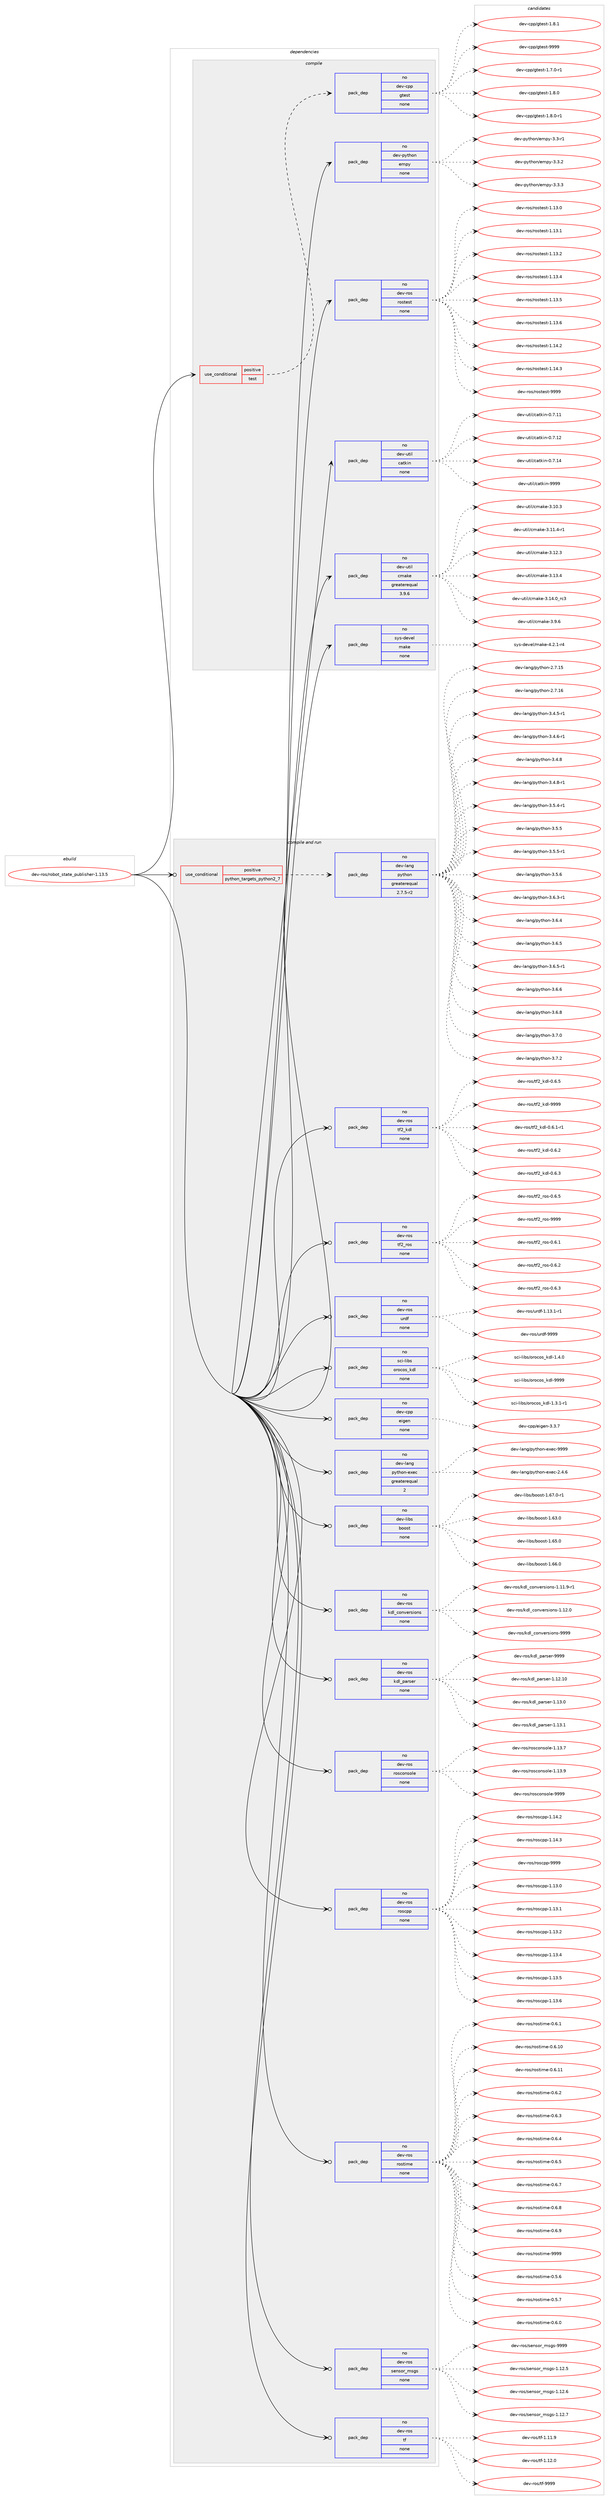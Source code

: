 digraph prolog {

# *************
# Graph options
# *************

newrank=true;
concentrate=true;
compound=true;
graph [rankdir=LR,fontname=Helvetica,fontsize=10,ranksep=1.5];#, ranksep=2.5, nodesep=0.2];
edge  [arrowhead=vee];
node  [fontname=Helvetica,fontsize=10];

# **********
# The ebuild
# **********

subgraph cluster_leftcol {
color=gray;
rank=same;
label=<<i>ebuild</i>>;
id [label="dev-ros/robot_state_publisher-1.13.5", color=red, width=4, href="../dev-ros/robot_state_publisher-1.13.5.svg"];
}

# ****************
# The dependencies
# ****************

subgraph cluster_midcol {
color=gray;
label=<<i>dependencies</i>>;
subgraph cluster_compile {
fillcolor="#eeeeee";
style=filled;
label=<<i>compile</i>>;
subgraph cond389598 {
dependency1463382 [label=<<TABLE BORDER="0" CELLBORDER="1" CELLSPACING="0" CELLPADDING="4"><TR><TD ROWSPAN="3" CELLPADDING="10">use_conditional</TD></TR><TR><TD>positive</TD></TR><TR><TD>test</TD></TR></TABLE>>, shape=none, color=red];
subgraph pack1050394 {
dependency1463383 [label=<<TABLE BORDER="0" CELLBORDER="1" CELLSPACING="0" CELLPADDING="4" WIDTH="220"><TR><TD ROWSPAN="6" CELLPADDING="30">pack_dep</TD></TR><TR><TD WIDTH="110">no</TD></TR><TR><TD>dev-cpp</TD></TR><TR><TD>gtest</TD></TR><TR><TD>none</TD></TR><TR><TD></TD></TR></TABLE>>, shape=none, color=blue];
}
dependency1463382:e -> dependency1463383:w [weight=20,style="dashed",arrowhead="vee"];
}
id:e -> dependency1463382:w [weight=20,style="solid",arrowhead="vee"];
subgraph pack1050395 {
dependency1463384 [label=<<TABLE BORDER="0" CELLBORDER="1" CELLSPACING="0" CELLPADDING="4" WIDTH="220"><TR><TD ROWSPAN="6" CELLPADDING="30">pack_dep</TD></TR><TR><TD WIDTH="110">no</TD></TR><TR><TD>dev-python</TD></TR><TR><TD>empy</TD></TR><TR><TD>none</TD></TR><TR><TD></TD></TR></TABLE>>, shape=none, color=blue];
}
id:e -> dependency1463384:w [weight=20,style="solid",arrowhead="vee"];
subgraph pack1050396 {
dependency1463385 [label=<<TABLE BORDER="0" CELLBORDER="1" CELLSPACING="0" CELLPADDING="4" WIDTH="220"><TR><TD ROWSPAN="6" CELLPADDING="30">pack_dep</TD></TR><TR><TD WIDTH="110">no</TD></TR><TR><TD>dev-ros</TD></TR><TR><TD>rostest</TD></TR><TR><TD>none</TD></TR><TR><TD></TD></TR></TABLE>>, shape=none, color=blue];
}
id:e -> dependency1463385:w [weight=20,style="solid",arrowhead="vee"];
subgraph pack1050397 {
dependency1463386 [label=<<TABLE BORDER="0" CELLBORDER="1" CELLSPACING="0" CELLPADDING="4" WIDTH="220"><TR><TD ROWSPAN="6" CELLPADDING="30">pack_dep</TD></TR><TR><TD WIDTH="110">no</TD></TR><TR><TD>dev-util</TD></TR><TR><TD>catkin</TD></TR><TR><TD>none</TD></TR><TR><TD></TD></TR></TABLE>>, shape=none, color=blue];
}
id:e -> dependency1463386:w [weight=20,style="solid",arrowhead="vee"];
subgraph pack1050398 {
dependency1463387 [label=<<TABLE BORDER="0" CELLBORDER="1" CELLSPACING="0" CELLPADDING="4" WIDTH="220"><TR><TD ROWSPAN="6" CELLPADDING="30">pack_dep</TD></TR><TR><TD WIDTH="110">no</TD></TR><TR><TD>dev-util</TD></TR><TR><TD>cmake</TD></TR><TR><TD>greaterequal</TD></TR><TR><TD>3.9.6</TD></TR></TABLE>>, shape=none, color=blue];
}
id:e -> dependency1463387:w [weight=20,style="solid",arrowhead="vee"];
subgraph pack1050399 {
dependency1463388 [label=<<TABLE BORDER="0" CELLBORDER="1" CELLSPACING="0" CELLPADDING="4" WIDTH="220"><TR><TD ROWSPAN="6" CELLPADDING="30">pack_dep</TD></TR><TR><TD WIDTH="110">no</TD></TR><TR><TD>sys-devel</TD></TR><TR><TD>make</TD></TR><TR><TD>none</TD></TR><TR><TD></TD></TR></TABLE>>, shape=none, color=blue];
}
id:e -> dependency1463388:w [weight=20,style="solid",arrowhead="vee"];
}
subgraph cluster_compileandrun {
fillcolor="#eeeeee";
style=filled;
label=<<i>compile and run</i>>;
subgraph cond389599 {
dependency1463389 [label=<<TABLE BORDER="0" CELLBORDER="1" CELLSPACING="0" CELLPADDING="4"><TR><TD ROWSPAN="3" CELLPADDING="10">use_conditional</TD></TR><TR><TD>positive</TD></TR><TR><TD>python_targets_python2_7</TD></TR></TABLE>>, shape=none, color=red];
subgraph pack1050400 {
dependency1463390 [label=<<TABLE BORDER="0" CELLBORDER="1" CELLSPACING="0" CELLPADDING="4" WIDTH="220"><TR><TD ROWSPAN="6" CELLPADDING="30">pack_dep</TD></TR><TR><TD WIDTH="110">no</TD></TR><TR><TD>dev-lang</TD></TR><TR><TD>python</TD></TR><TR><TD>greaterequal</TD></TR><TR><TD>2.7.5-r2</TD></TR></TABLE>>, shape=none, color=blue];
}
dependency1463389:e -> dependency1463390:w [weight=20,style="dashed",arrowhead="vee"];
}
id:e -> dependency1463389:w [weight=20,style="solid",arrowhead="odotvee"];
subgraph pack1050401 {
dependency1463391 [label=<<TABLE BORDER="0" CELLBORDER="1" CELLSPACING="0" CELLPADDING="4" WIDTH="220"><TR><TD ROWSPAN="6" CELLPADDING="30">pack_dep</TD></TR><TR><TD WIDTH="110">no</TD></TR><TR><TD>dev-cpp</TD></TR><TR><TD>eigen</TD></TR><TR><TD>none</TD></TR><TR><TD></TD></TR></TABLE>>, shape=none, color=blue];
}
id:e -> dependency1463391:w [weight=20,style="solid",arrowhead="odotvee"];
subgraph pack1050402 {
dependency1463392 [label=<<TABLE BORDER="0" CELLBORDER="1" CELLSPACING="0" CELLPADDING="4" WIDTH="220"><TR><TD ROWSPAN="6" CELLPADDING="30">pack_dep</TD></TR><TR><TD WIDTH="110">no</TD></TR><TR><TD>dev-lang</TD></TR><TR><TD>python-exec</TD></TR><TR><TD>greaterequal</TD></TR><TR><TD>2</TD></TR></TABLE>>, shape=none, color=blue];
}
id:e -> dependency1463392:w [weight=20,style="solid",arrowhead="odotvee"];
subgraph pack1050403 {
dependency1463393 [label=<<TABLE BORDER="0" CELLBORDER="1" CELLSPACING="0" CELLPADDING="4" WIDTH="220"><TR><TD ROWSPAN="6" CELLPADDING="30">pack_dep</TD></TR><TR><TD WIDTH="110">no</TD></TR><TR><TD>dev-libs</TD></TR><TR><TD>boost</TD></TR><TR><TD>none</TD></TR><TR><TD></TD></TR></TABLE>>, shape=none, color=blue];
}
id:e -> dependency1463393:w [weight=20,style="solid",arrowhead="odotvee"];
subgraph pack1050404 {
dependency1463394 [label=<<TABLE BORDER="0" CELLBORDER="1" CELLSPACING="0" CELLPADDING="4" WIDTH="220"><TR><TD ROWSPAN="6" CELLPADDING="30">pack_dep</TD></TR><TR><TD WIDTH="110">no</TD></TR><TR><TD>dev-ros</TD></TR><TR><TD>kdl_conversions</TD></TR><TR><TD>none</TD></TR><TR><TD></TD></TR></TABLE>>, shape=none, color=blue];
}
id:e -> dependency1463394:w [weight=20,style="solid",arrowhead="odotvee"];
subgraph pack1050405 {
dependency1463395 [label=<<TABLE BORDER="0" CELLBORDER="1" CELLSPACING="0" CELLPADDING="4" WIDTH="220"><TR><TD ROWSPAN="6" CELLPADDING="30">pack_dep</TD></TR><TR><TD WIDTH="110">no</TD></TR><TR><TD>dev-ros</TD></TR><TR><TD>kdl_parser</TD></TR><TR><TD>none</TD></TR><TR><TD></TD></TR></TABLE>>, shape=none, color=blue];
}
id:e -> dependency1463395:w [weight=20,style="solid",arrowhead="odotvee"];
subgraph pack1050406 {
dependency1463396 [label=<<TABLE BORDER="0" CELLBORDER="1" CELLSPACING="0" CELLPADDING="4" WIDTH="220"><TR><TD ROWSPAN="6" CELLPADDING="30">pack_dep</TD></TR><TR><TD WIDTH="110">no</TD></TR><TR><TD>dev-ros</TD></TR><TR><TD>rosconsole</TD></TR><TR><TD>none</TD></TR><TR><TD></TD></TR></TABLE>>, shape=none, color=blue];
}
id:e -> dependency1463396:w [weight=20,style="solid",arrowhead="odotvee"];
subgraph pack1050407 {
dependency1463397 [label=<<TABLE BORDER="0" CELLBORDER="1" CELLSPACING="0" CELLPADDING="4" WIDTH="220"><TR><TD ROWSPAN="6" CELLPADDING="30">pack_dep</TD></TR><TR><TD WIDTH="110">no</TD></TR><TR><TD>dev-ros</TD></TR><TR><TD>roscpp</TD></TR><TR><TD>none</TD></TR><TR><TD></TD></TR></TABLE>>, shape=none, color=blue];
}
id:e -> dependency1463397:w [weight=20,style="solid",arrowhead="odotvee"];
subgraph pack1050408 {
dependency1463398 [label=<<TABLE BORDER="0" CELLBORDER="1" CELLSPACING="0" CELLPADDING="4" WIDTH="220"><TR><TD ROWSPAN="6" CELLPADDING="30">pack_dep</TD></TR><TR><TD WIDTH="110">no</TD></TR><TR><TD>dev-ros</TD></TR><TR><TD>rostime</TD></TR><TR><TD>none</TD></TR><TR><TD></TD></TR></TABLE>>, shape=none, color=blue];
}
id:e -> dependency1463398:w [weight=20,style="solid",arrowhead="odotvee"];
subgraph pack1050409 {
dependency1463399 [label=<<TABLE BORDER="0" CELLBORDER="1" CELLSPACING="0" CELLPADDING="4" WIDTH="220"><TR><TD ROWSPAN="6" CELLPADDING="30">pack_dep</TD></TR><TR><TD WIDTH="110">no</TD></TR><TR><TD>dev-ros</TD></TR><TR><TD>sensor_msgs</TD></TR><TR><TD>none</TD></TR><TR><TD></TD></TR></TABLE>>, shape=none, color=blue];
}
id:e -> dependency1463399:w [weight=20,style="solid",arrowhead="odotvee"];
subgraph pack1050410 {
dependency1463400 [label=<<TABLE BORDER="0" CELLBORDER="1" CELLSPACING="0" CELLPADDING="4" WIDTH="220"><TR><TD ROWSPAN="6" CELLPADDING="30">pack_dep</TD></TR><TR><TD WIDTH="110">no</TD></TR><TR><TD>dev-ros</TD></TR><TR><TD>tf</TD></TR><TR><TD>none</TD></TR><TR><TD></TD></TR></TABLE>>, shape=none, color=blue];
}
id:e -> dependency1463400:w [weight=20,style="solid",arrowhead="odotvee"];
subgraph pack1050411 {
dependency1463401 [label=<<TABLE BORDER="0" CELLBORDER="1" CELLSPACING="0" CELLPADDING="4" WIDTH="220"><TR><TD ROWSPAN="6" CELLPADDING="30">pack_dep</TD></TR><TR><TD WIDTH="110">no</TD></TR><TR><TD>dev-ros</TD></TR><TR><TD>tf2_kdl</TD></TR><TR><TD>none</TD></TR><TR><TD></TD></TR></TABLE>>, shape=none, color=blue];
}
id:e -> dependency1463401:w [weight=20,style="solid",arrowhead="odotvee"];
subgraph pack1050412 {
dependency1463402 [label=<<TABLE BORDER="0" CELLBORDER="1" CELLSPACING="0" CELLPADDING="4" WIDTH="220"><TR><TD ROWSPAN="6" CELLPADDING="30">pack_dep</TD></TR><TR><TD WIDTH="110">no</TD></TR><TR><TD>dev-ros</TD></TR><TR><TD>tf2_ros</TD></TR><TR><TD>none</TD></TR><TR><TD></TD></TR></TABLE>>, shape=none, color=blue];
}
id:e -> dependency1463402:w [weight=20,style="solid",arrowhead="odotvee"];
subgraph pack1050413 {
dependency1463403 [label=<<TABLE BORDER="0" CELLBORDER="1" CELLSPACING="0" CELLPADDING="4" WIDTH="220"><TR><TD ROWSPAN="6" CELLPADDING="30">pack_dep</TD></TR><TR><TD WIDTH="110">no</TD></TR><TR><TD>dev-ros</TD></TR><TR><TD>urdf</TD></TR><TR><TD>none</TD></TR><TR><TD></TD></TR></TABLE>>, shape=none, color=blue];
}
id:e -> dependency1463403:w [weight=20,style="solid",arrowhead="odotvee"];
subgraph pack1050414 {
dependency1463404 [label=<<TABLE BORDER="0" CELLBORDER="1" CELLSPACING="0" CELLPADDING="4" WIDTH="220"><TR><TD ROWSPAN="6" CELLPADDING="30">pack_dep</TD></TR><TR><TD WIDTH="110">no</TD></TR><TR><TD>sci-libs</TD></TR><TR><TD>orocos_kdl</TD></TR><TR><TD>none</TD></TR><TR><TD></TD></TR></TABLE>>, shape=none, color=blue];
}
id:e -> dependency1463404:w [weight=20,style="solid",arrowhead="odotvee"];
}
subgraph cluster_run {
fillcolor="#eeeeee";
style=filled;
label=<<i>run</i>>;
}
}

# **************
# The candidates
# **************

subgraph cluster_choices {
rank=same;
color=gray;
label=<<i>candidates</i>>;

subgraph choice1050394 {
color=black;
nodesep=1;
choice1001011184599112112471031161011151164549465546484511449 [label="dev-cpp/gtest-1.7.0-r1", color=red, width=4,href="../dev-cpp/gtest-1.7.0-r1.svg"];
choice100101118459911211247103116101115116454946564648 [label="dev-cpp/gtest-1.8.0", color=red, width=4,href="../dev-cpp/gtest-1.8.0.svg"];
choice1001011184599112112471031161011151164549465646484511449 [label="dev-cpp/gtest-1.8.0-r1", color=red, width=4,href="../dev-cpp/gtest-1.8.0-r1.svg"];
choice100101118459911211247103116101115116454946564649 [label="dev-cpp/gtest-1.8.1", color=red, width=4,href="../dev-cpp/gtest-1.8.1.svg"];
choice1001011184599112112471031161011151164557575757 [label="dev-cpp/gtest-9999", color=red, width=4,href="../dev-cpp/gtest-9999.svg"];
dependency1463383:e -> choice1001011184599112112471031161011151164549465546484511449:w [style=dotted,weight="100"];
dependency1463383:e -> choice100101118459911211247103116101115116454946564648:w [style=dotted,weight="100"];
dependency1463383:e -> choice1001011184599112112471031161011151164549465646484511449:w [style=dotted,weight="100"];
dependency1463383:e -> choice100101118459911211247103116101115116454946564649:w [style=dotted,weight="100"];
dependency1463383:e -> choice1001011184599112112471031161011151164557575757:w [style=dotted,weight="100"];
}
subgraph choice1050395 {
color=black;
nodesep=1;
choice1001011184511212111610411111047101109112121455146514511449 [label="dev-python/empy-3.3-r1", color=red, width=4,href="../dev-python/empy-3.3-r1.svg"];
choice1001011184511212111610411111047101109112121455146514650 [label="dev-python/empy-3.3.2", color=red, width=4,href="../dev-python/empy-3.3.2.svg"];
choice1001011184511212111610411111047101109112121455146514651 [label="dev-python/empy-3.3.3", color=red, width=4,href="../dev-python/empy-3.3.3.svg"];
dependency1463384:e -> choice1001011184511212111610411111047101109112121455146514511449:w [style=dotted,weight="100"];
dependency1463384:e -> choice1001011184511212111610411111047101109112121455146514650:w [style=dotted,weight="100"];
dependency1463384:e -> choice1001011184511212111610411111047101109112121455146514651:w [style=dotted,weight="100"];
}
subgraph choice1050396 {
color=black;
nodesep=1;
choice100101118451141111154711411111511610111511645494649514648 [label="dev-ros/rostest-1.13.0", color=red, width=4,href="../dev-ros/rostest-1.13.0.svg"];
choice100101118451141111154711411111511610111511645494649514649 [label="dev-ros/rostest-1.13.1", color=red, width=4,href="../dev-ros/rostest-1.13.1.svg"];
choice100101118451141111154711411111511610111511645494649514650 [label="dev-ros/rostest-1.13.2", color=red, width=4,href="../dev-ros/rostest-1.13.2.svg"];
choice100101118451141111154711411111511610111511645494649514652 [label="dev-ros/rostest-1.13.4", color=red, width=4,href="../dev-ros/rostest-1.13.4.svg"];
choice100101118451141111154711411111511610111511645494649514653 [label="dev-ros/rostest-1.13.5", color=red, width=4,href="../dev-ros/rostest-1.13.5.svg"];
choice100101118451141111154711411111511610111511645494649514654 [label="dev-ros/rostest-1.13.6", color=red, width=4,href="../dev-ros/rostest-1.13.6.svg"];
choice100101118451141111154711411111511610111511645494649524650 [label="dev-ros/rostest-1.14.2", color=red, width=4,href="../dev-ros/rostest-1.14.2.svg"];
choice100101118451141111154711411111511610111511645494649524651 [label="dev-ros/rostest-1.14.3", color=red, width=4,href="../dev-ros/rostest-1.14.3.svg"];
choice10010111845114111115471141111151161011151164557575757 [label="dev-ros/rostest-9999", color=red, width=4,href="../dev-ros/rostest-9999.svg"];
dependency1463385:e -> choice100101118451141111154711411111511610111511645494649514648:w [style=dotted,weight="100"];
dependency1463385:e -> choice100101118451141111154711411111511610111511645494649514649:w [style=dotted,weight="100"];
dependency1463385:e -> choice100101118451141111154711411111511610111511645494649514650:w [style=dotted,weight="100"];
dependency1463385:e -> choice100101118451141111154711411111511610111511645494649514652:w [style=dotted,weight="100"];
dependency1463385:e -> choice100101118451141111154711411111511610111511645494649514653:w [style=dotted,weight="100"];
dependency1463385:e -> choice100101118451141111154711411111511610111511645494649514654:w [style=dotted,weight="100"];
dependency1463385:e -> choice100101118451141111154711411111511610111511645494649524650:w [style=dotted,weight="100"];
dependency1463385:e -> choice100101118451141111154711411111511610111511645494649524651:w [style=dotted,weight="100"];
dependency1463385:e -> choice10010111845114111115471141111151161011151164557575757:w [style=dotted,weight="100"];
}
subgraph choice1050397 {
color=black;
nodesep=1;
choice1001011184511711610510847999711610710511045484655464949 [label="dev-util/catkin-0.7.11", color=red, width=4,href="../dev-util/catkin-0.7.11.svg"];
choice1001011184511711610510847999711610710511045484655464950 [label="dev-util/catkin-0.7.12", color=red, width=4,href="../dev-util/catkin-0.7.12.svg"];
choice1001011184511711610510847999711610710511045484655464952 [label="dev-util/catkin-0.7.14", color=red, width=4,href="../dev-util/catkin-0.7.14.svg"];
choice100101118451171161051084799971161071051104557575757 [label="dev-util/catkin-9999", color=red, width=4,href="../dev-util/catkin-9999.svg"];
dependency1463386:e -> choice1001011184511711610510847999711610710511045484655464949:w [style=dotted,weight="100"];
dependency1463386:e -> choice1001011184511711610510847999711610710511045484655464950:w [style=dotted,weight="100"];
dependency1463386:e -> choice1001011184511711610510847999711610710511045484655464952:w [style=dotted,weight="100"];
dependency1463386:e -> choice100101118451171161051084799971161071051104557575757:w [style=dotted,weight="100"];
}
subgraph choice1050398 {
color=black;
nodesep=1;
choice1001011184511711610510847991099710710145514649484651 [label="dev-util/cmake-3.10.3", color=red, width=4,href="../dev-util/cmake-3.10.3.svg"];
choice10010111845117116105108479910997107101455146494946524511449 [label="dev-util/cmake-3.11.4-r1", color=red, width=4,href="../dev-util/cmake-3.11.4-r1.svg"];
choice1001011184511711610510847991099710710145514649504651 [label="dev-util/cmake-3.12.3", color=red, width=4,href="../dev-util/cmake-3.12.3.svg"];
choice1001011184511711610510847991099710710145514649514652 [label="dev-util/cmake-3.13.4", color=red, width=4,href="../dev-util/cmake-3.13.4.svg"];
choice1001011184511711610510847991099710710145514649524648951149951 [label="dev-util/cmake-3.14.0_rc3", color=red, width=4,href="../dev-util/cmake-3.14.0_rc3.svg"];
choice10010111845117116105108479910997107101455146574654 [label="dev-util/cmake-3.9.6", color=red, width=4,href="../dev-util/cmake-3.9.6.svg"];
dependency1463387:e -> choice1001011184511711610510847991099710710145514649484651:w [style=dotted,weight="100"];
dependency1463387:e -> choice10010111845117116105108479910997107101455146494946524511449:w [style=dotted,weight="100"];
dependency1463387:e -> choice1001011184511711610510847991099710710145514649504651:w [style=dotted,weight="100"];
dependency1463387:e -> choice1001011184511711610510847991099710710145514649514652:w [style=dotted,weight="100"];
dependency1463387:e -> choice1001011184511711610510847991099710710145514649524648951149951:w [style=dotted,weight="100"];
dependency1463387:e -> choice10010111845117116105108479910997107101455146574654:w [style=dotted,weight="100"];
}
subgraph choice1050399 {
color=black;
nodesep=1;
choice1151211154510010111810110847109971071014552465046494511452 [label="sys-devel/make-4.2.1-r4", color=red, width=4,href="../sys-devel/make-4.2.1-r4.svg"];
dependency1463388:e -> choice1151211154510010111810110847109971071014552465046494511452:w [style=dotted,weight="100"];
}
subgraph choice1050400 {
color=black;
nodesep=1;
choice10010111845108971101034711212111610411111045504655464953 [label="dev-lang/python-2.7.15", color=red, width=4,href="../dev-lang/python-2.7.15.svg"];
choice10010111845108971101034711212111610411111045504655464954 [label="dev-lang/python-2.7.16", color=red, width=4,href="../dev-lang/python-2.7.16.svg"];
choice1001011184510897110103471121211161041111104551465246534511449 [label="dev-lang/python-3.4.5-r1", color=red, width=4,href="../dev-lang/python-3.4.5-r1.svg"];
choice1001011184510897110103471121211161041111104551465246544511449 [label="dev-lang/python-3.4.6-r1", color=red, width=4,href="../dev-lang/python-3.4.6-r1.svg"];
choice100101118451089711010347112121116104111110455146524656 [label="dev-lang/python-3.4.8", color=red, width=4,href="../dev-lang/python-3.4.8.svg"];
choice1001011184510897110103471121211161041111104551465246564511449 [label="dev-lang/python-3.4.8-r1", color=red, width=4,href="../dev-lang/python-3.4.8-r1.svg"];
choice1001011184510897110103471121211161041111104551465346524511449 [label="dev-lang/python-3.5.4-r1", color=red, width=4,href="../dev-lang/python-3.5.4-r1.svg"];
choice100101118451089711010347112121116104111110455146534653 [label="dev-lang/python-3.5.5", color=red, width=4,href="../dev-lang/python-3.5.5.svg"];
choice1001011184510897110103471121211161041111104551465346534511449 [label="dev-lang/python-3.5.5-r1", color=red, width=4,href="../dev-lang/python-3.5.5-r1.svg"];
choice100101118451089711010347112121116104111110455146534654 [label="dev-lang/python-3.5.6", color=red, width=4,href="../dev-lang/python-3.5.6.svg"];
choice1001011184510897110103471121211161041111104551465446514511449 [label="dev-lang/python-3.6.3-r1", color=red, width=4,href="../dev-lang/python-3.6.3-r1.svg"];
choice100101118451089711010347112121116104111110455146544652 [label="dev-lang/python-3.6.4", color=red, width=4,href="../dev-lang/python-3.6.4.svg"];
choice100101118451089711010347112121116104111110455146544653 [label="dev-lang/python-3.6.5", color=red, width=4,href="../dev-lang/python-3.6.5.svg"];
choice1001011184510897110103471121211161041111104551465446534511449 [label="dev-lang/python-3.6.5-r1", color=red, width=4,href="../dev-lang/python-3.6.5-r1.svg"];
choice100101118451089711010347112121116104111110455146544654 [label="dev-lang/python-3.6.6", color=red, width=4,href="../dev-lang/python-3.6.6.svg"];
choice100101118451089711010347112121116104111110455146544656 [label="dev-lang/python-3.6.8", color=red, width=4,href="../dev-lang/python-3.6.8.svg"];
choice100101118451089711010347112121116104111110455146554648 [label="dev-lang/python-3.7.0", color=red, width=4,href="../dev-lang/python-3.7.0.svg"];
choice100101118451089711010347112121116104111110455146554650 [label="dev-lang/python-3.7.2", color=red, width=4,href="../dev-lang/python-3.7.2.svg"];
dependency1463390:e -> choice10010111845108971101034711212111610411111045504655464953:w [style=dotted,weight="100"];
dependency1463390:e -> choice10010111845108971101034711212111610411111045504655464954:w [style=dotted,weight="100"];
dependency1463390:e -> choice1001011184510897110103471121211161041111104551465246534511449:w [style=dotted,weight="100"];
dependency1463390:e -> choice1001011184510897110103471121211161041111104551465246544511449:w [style=dotted,weight="100"];
dependency1463390:e -> choice100101118451089711010347112121116104111110455146524656:w [style=dotted,weight="100"];
dependency1463390:e -> choice1001011184510897110103471121211161041111104551465246564511449:w [style=dotted,weight="100"];
dependency1463390:e -> choice1001011184510897110103471121211161041111104551465346524511449:w [style=dotted,weight="100"];
dependency1463390:e -> choice100101118451089711010347112121116104111110455146534653:w [style=dotted,weight="100"];
dependency1463390:e -> choice1001011184510897110103471121211161041111104551465346534511449:w [style=dotted,weight="100"];
dependency1463390:e -> choice100101118451089711010347112121116104111110455146534654:w [style=dotted,weight="100"];
dependency1463390:e -> choice1001011184510897110103471121211161041111104551465446514511449:w [style=dotted,weight="100"];
dependency1463390:e -> choice100101118451089711010347112121116104111110455146544652:w [style=dotted,weight="100"];
dependency1463390:e -> choice100101118451089711010347112121116104111110455146544653:w [style=dotted,weight="100"];
dependency1463390:e -> choice1001011184510897110103471121211161041111104551465446534511449:w [style=dotted,weight="100"];
dependency1463390:e -> choice100101118451089711010347112121116104111110455146544654:w [style=dotted,weight="100"];
dependency1463390:e -> choice100101118451089711010347112121116104111110455146544656:w [style=dotted,weight="100"];
dependency1463390:e -> choice100101118451089711010347112121116104111110455146554648:w [style=dotted,weight="100"];
dependency1463390:e -> choice100101118451089711010347112121116104111110455146554650:w [style=dotted,weight="100"];
}
subgraph choice1050401 {
color=black;
nodesep=1;
choice100101118459911211247101105103101110455146514655 [label="dev-cpp/eigen-3.3.7", color=red, width=4,href="../dev-cpp/eigen-3.3.7.svg"];
dependency1463391:e -> choice100101118459911211247101105103101110455146514655:w [style=dotted,weight="100"];
}
subgraph choice1050402 {
color=black;
nodesep=1;
choice1001011184510897110103471121211161041111104510112010199455046524654 [label="dev-lang/python-exec-2.4.6", color=red, width=4,href="../dev-lang/python-exec-2.4.6.svg"];
choice10010111845108971101034711212111610411111045101120101994557575757 [label="dev-lang/python-exec-9999", color=red, width=4,href="../dev-lang/python-exec-9999.svg"];
dependency1463392:e -> choice1001011184510897110103471121211161041111104510112010199455046524654:w [style=dotted,weight="100"];
dependency1463392:e -> choice10010111845108971101034711212111610411111045101120101994557575757:w [style=dotted,weight="100"];
}
subgraph choice1050403 {
color=black;
nodesep=1;
choice1001011184510810598115479811111111511645494654514648 [label="dev-libs/boost-1.63.0", color=red, width=4,href="../dev-libs/boost-1.63.0.svg"];
choice1001011184510810598115479811111111511645494654534648 [label="dev-libs/boost-1.65.0", color=red, width=4,href="../dev-libs/boost-1.65.0.svg"];
choice1001011184510810598115479811111111511645494654544648 [label="dev-libs/boost-1.66.0", color=red, width=4,href="../dev-libs/boost-1.66.0.svg"];
choice10010111845108105981154798111111115116454946545546484511449 [label="dev-libs/boost-1.67.0-r1", color=red, width=4,href="../dev-libs/boost-1.67.0-r1.svg"];
dependency1463393:e -> choice1001011184510810598115479811111111511645494654514648:w [style=dotted,weight="100"];
dependency1463393:e -> choice1001011184510810598115479811111111511645494654534648:w [style=dotted,weight="100"];
dependency1463393:e -> choice1001011184510810598115479811111111511645494654544648:w [style=dotted,weight="100"];
dependency1463393:e -> choice10010111845108105981154798111111115116454946545546484511449:w [style=dotted,weight="100"];
}
subgraph choice1050404 {
color=black;
nodesep=1;
choice10010111845114111115471071001089599111110118101114115105111110115454946494946574511449 [label="dev-ros/kdl_conversions-1.11.9-r1", color=red, width=4,href="../dev-ros/kdl_conversions-1.11.9-r1.svg"];
choice1001011184511411111547107100108959911111011810111411510511111011545494649504648 [label="dev-ros/kdl_conversions-1.12.0", color=red, width=4,href="../dev-ros/kdl_conversions-1.12.0.svg"];
choice100101118451141111154710710010895991111101181011141151051111101154557575757 [label="dev-ros/kdl_conversions-9999", color=red, width=4,href="../dev-ros/kdl_conversions-9999.svg"];
dependency1463394:e -> choice10010111845114111115471071001089599111110118101114115105111110115454946494946574511449:w [style=dotted,weight="100"];
dependency1463394:e -> choice1001011184511411111547107100108959911111011810111411510511111011545494649504648:w [style=dotted,weight="100"];
dependency1463394:e -> choice100101118451141111154710710010895991111101181011141151051111101154557575757:w [style=dotted,weight="100"];
}
subgraph choice1050405 {
color=black;
nodesep=1;
choice100101118451141111154710710010895112971141151011144549464950464948 [label="dev-ros/kdl_parser-1.12.10", color=red, width=4,href="../dev-ros/kdl_parser-1.12.10.svg"];
choice1001011184511411111547107100108951129711411510111445494649514648 [label="dev-ros/kdl_parser-1.13.0", color=red, width=4,href="../dev-ros/kdl_parser-1.13.0.svg"];
choice1001011184511411111547107100108951129711411510111445494649514649 [label="dev-ros/kdl_parser-1.13.1", color=red, width=4,href="../dev-ros/kdl_parser-1.13.1.svg"];
choice100101118451141111154710710010895112971141151011144557575757 [label="dev-ros/kdl_parser-9999", color=red, width=4,href="../dev-ros/kdl_parser-9999.svg"];
dependency1463395:e -> choice100101118451141111154710710010895112971141151011144549464950464948:w [style=dotted,weight="100"];
dependency1463395:e -> choice1001011184511411111547107100108951129711411510111445494649514648:w [style=dotted,weight="100"];
dependency1463395:e -> choice1001011184511411111547107100108951129711411510111445494649514649:w [style=dotted,weight="100"];
dependency1463395:e -> choice100101118451141111154710710010895112971141151011144557575757:w [style=dotted,weight="100"];
}
subgraph choice1050406 {
color=black;
nodesep=1;
choice10010111845114111115471141111159911111011511110810145494649514655 [label="dev-ros/rosconsole-1.13.7", color=red, width=4,href="../dev-ros/rosconsole-1.13.7.svg"];
choice10010111845114111115471141111159911111011511110810145494649514657 [label="dev-ros/rosconsole-1.13.9", color=red, width=4,href="../dev-ros/rosconsole-1.13.9.svg"];
choice1001011184511411111547114111115991111101151111081014557575757 [label="dev-ros/rosconsole-9999", color=red, width=4,href="../dev-ros/rosconsole-9999.svg"];
dependency1463396:e -> choice10010111845114111115471141111159911111011511110810145494649514655:w [style=dotted,weight="100"];
dependency1463396:e -> choice10010111845114111115471141111159911111011511110810145494649514657:w [style=dotted,weight="100"];
dependency1463396:e -> choice1001011184511411111547114111115991111101151111081014557575757:w [style=dotted,weight="100"];
}
subgraph choice1050407 {
color=black;
nodesep=1;
choice10010111845114111115471141111159911211245494649514648 [label="dev-ros/roscpp-1.13.0", color=red, width=4,href="../dev-ros/roscpp-1.13.0.svg"];
choice10010111845114111115471141111159911211245494649514649 [label="dev-ros/roscpp-1.13.1", color=red, width=4,href="../dev-ros/roscpp-1.13.1.svg"];
choice10010111845114111115471141111159911211245494649514650 [label="dev-ros/roscpp-1.13.2", color=red, width=4,href="../dev-ros/roscpp-1.13.2.svg"];
choice10010111845114111115471141111159911211245494649514652 [label="dev-ros/roscpp-1.13.4", color=red, width=4,href="../dev-ros/roscpp-1.13.4.svg"];
choice10010111845114111115471141111159911211245494649514653 [label="dev-ros/roscpp-1.13.5", color=red, width=4,href="../dev-ros/roscpp-1.13.5.svg"];
choice10010111845114111115471141111159911211245494649514654 [label="dev-ros/roscpp-1.13.6", color=red, width=4,href="../dev-ros/roscpp-1.13.6.svg"];
choice10010111845114111115471141111159911211245494649524650 [label="dev-ros/roscpp-1.14.2", color=red, width=4,href="../dev-ros/roscpp-1.14.2.svg"];
choice10010111845114111115471141111159911211245494649524651 [label="dev-ros/roscpp-1.14.3", color=red, width=4,href="../dev-ros/roscpp-1.14.3.svg"];
choice1001011184511411111547114111115991121124557575757 [label="dev-ros/roscpp-9999", color=red, width=4,href="../dev-ros/roscpp-9999.svg"];
dependency1463397:e -> choice10010111845114111115471141111159911211245494649514648:w [style=dotted,weight="100"];
dependency1463397:e -> choice10010111845114111115471141111159911211245494649514649:w [style=dotted,weight="100"];
dependency1463397:e -> choice10010111845114111115471141111159911211245494649514650:w [style=dotted,weight="100"];
dependency1463397:e -> choice10010111845114111115471141111159911211245494649514652:w [style=dotted,weight="100"];
dependency1463397:e -> choice10010111845114111115471141111159911211245494649514653:w [style=dotted,weight="100"];
dependency1463397:e -> choice10010111845114111115471141111159911211245494649514654:w [style=dotted,weight="100"];
dependency1463397:e -> choice10010111845114111115471141111159911211245494649524650:w [style=dotted,weight="100"];
dependency1463397:e -> choice10010111845114111115471141111159911211245494649524651:w [style=dotted,weight="100"];
dependency1463397:e -> choice1001011184511411111547114111115991121124557575757:w [style=dotted,weight="100"];
}
subgraph choice1050408 {
color=black;
nodesep=1;
choice1001011184511411111547114111115116105109101454846534654 [label="dev-ros/rostime-0.5.6", color=red, width=4,href="../dev-ros/rostime-0.5.6.svg"];
choice1001011184511411111547114111115116105109101454846534655 [label="dev-ros/rostime-0.5.7", color=red, width=4,href="../dev-ros/rostime-0.5.7.svg"];
choice1001011184511411111547114111115116105109101454846544648 [label="dev-ros/rostime-0.6.0", color=red, width=4,href="../dev-ros/rostime-0.6.0.svg"];
choice1001011184511411111547114111115116105109101454846544649 [label="dev-ros/rostime-0.6.1", color=red, width=4,href="../dev-ros/rostime-0.6.1.svg"];
choice100101118451141111154711411111511610510910145484654464948 [label="dev-ros/rostime-0.6.10", color=red, width=4,href="../dev-ros/rostime-0.6.10.svg"];
choice100101118451141111154711411111511610510910145484654464949 [label="dev-ros/rostime-0.6.11", color=red, width=4,href="../dev-ros/rostime-0.6.11.svg"];
choice1001011184511411111547114111115116105109101454846544650 [label="dev-ros/rostime-0.6.2", color=red, width=4,href="../dev-ros/rostime-0.6.2.svg"];
choice1001011184511411111547114111115116105109101454846544651 [label="dev-ros/rostime-0.6.3", color=red, width=4,href="../dev-ros/rostime-0.6.3.svg"];
choice1001011184511411111547114111115116105109101454846544652 [label="dev-ros/rostime-0.6.4", color=red, width=4,href="../dev-ros/rostime-0.6.4.svg"];
choice1001011184511411111547114111115116105109101454846544653 [label="dev-ros/rostime-0.6.5", color=red, width=4,href="../dev-ros/rostime-0.6.5.svg"];
choice1001011184511411111547114111115116105109101454846544655 [label="dev-ros/rostime-0.6.7", color=red, width=4,href="../dev-ros/rostime-0.6.7.svg"];
choice1001011184511411111547114111115116105109101454846544656 [label="dev-ros/rostime-0.6.8", color=red, width=4,href="../dev-ros/rostime-0.6.8.svg"];
choice1001011184511411111547114111115116105109101454846544657 [label="dev-ros/rostime-0.6.9", color=red, width=4,href="../dev-ros/rostime-0.6.9.svg"];
choice10010111845114111115471141111151161051091014557575757 [label="dev-ros/rostime-9999", color=red, width=4,href="../dev-ros/rostime-9999.svg"];
dependency1463398:e -> choice1001011184511411111547114111115116105109101454846534654:w [style=dotted,weight="100"];
dependency1463398:e -> choice1001011184511411111547114111115116105109101454846534655:w [style=dotted,weight="100"];
dependency1463398:e -> choice1001011184511411111547114111115116105109101454846544648:w [style=dotted,weight="100"];
dependency1463398:e -> choice1001011184511411111547114111115116105109101454846544649:w [style=dotted,weight="100"];
dependency1463398:e -> choice100101118451141111154711411111511610510910145484654464948:w [style=dotted,weight="100"];
dependency1463398:e -> choice100101118451141111154711411111511610510910145484654464949:w [style=dotted,weight="100"];
dependency1463398:e -> choice1001011184511411111547114111115116105109101454846544650:w [style=dotted,weight="100"];
dependency1463398:e -> choice1001011184511411111547114111115116105109101454846544651:w [style=dotted,weight="100"];
dependency1463398:e -> choice1001011184511411111547114111115116105109101454846544652:w [style=dotted,weight="100"];
dependency1463398:e -> choice1001011184511411111547114111115116105109101454846544653:w [style=dotted,weight="100"];
dependency1463398:e -> choice1001011184511411111547114111115116105109101454846544655:w [style=dotted,weight="100"];
dependency1463398:e -> choice1001011184511411111547114111115116105109101454846544656:w [style=dotted,weight="100"];
dependency1463398:e -> choice1001011184511411111547114111115116105109101454846544657:w [style=dotted,weight="100"];
dependency1463398:e -> choice10010111845114111115471141111151161051091014557575757:w [style=dotted,weight="100"];
}
subgraph choice1050409 {
color=black;
nodesep=1;
choice10010111845114111115471151011101151111149510911510311545494649504653 [label="dev-ros/sensor_msgs-1.12.5", color=red, width=4,href="../dev-ros/sensor_msgs-1.12.5.svg"];
choice10010111845114111115471151011101151111149510911510311545494649504654 [label="dev-ros/sensor_msgs-1.12.6", color=red, width=4,href="../dev-ros/sensor_msgs-1.12.6.svg"];
choice10010111845114111115471151011101151111149510911510311545494649504655 [label="dev-ros/sensor_msgs-1.12.7", color=red, width=4,href="../dev-ros/sensor_msgs-1.12.7.svg"];
choice1001011184511411111547115101110115111114951091151031154557575757 [label="dev-ros/sensor_msgs-9999", color=red, width=4,href="../dev-ros/sensor_msgs-9999.svg"];
dependency1463399:e -> choice10010111845114111115471151011101151111149510911510311545494649504653:w [style=dotted,weight="100"];
dependency1463399:e -> choice10010111845114111115471151011101151111149510911510311545494649504654:w [style=dotted,weight="100"];
dependency1463399:e -> choice10010111845114111115471151011101151111149510911510311545494649504655:w [style=dotted,weight="100"];
dependency1463399:e -> choice1001011184511411111547115101110115111114951091151031154557575757:w [style=dotted,weight="100"];
}
subgraph choice1050410 {
color=black;
nodesep=1;
choice100101118451141111154711610245494649494657 [label="dev-ros/tf-1.11.9", color=red, width=4,href="../dev-ros/tf-1.11.9.svg"];
choice100101118451141111154711610245494649504648 [label="dev-ros/tf-1.12.0", color=red, width=4,href="../dev-ros/tf-1.12.0.svg"];
choice10010111845114111115471161024557575757 [label="dev-ros/tf-9999", color=red, width=4,href="../dev-ros/tf-9999.svg"];
dependency1463400:e -> choice100101118451141111154711610245494649494657:w [style=dotted,weight="100"];
dependency1463400:e -> choice100101118451141111154711610245494649504648:w [style=dotted,weight="100"];
dependency1463400:e -> choice10010111845114111115471161024557575757:w [style=dotted,weight="100"];
}
subgraph choice1050411 {
color=black;
nodesep=1;
choice100101118451141111154711610250951071001084548465446494511449 [label="dev-ros/tf2_kdl-0.6.1-r1", color=red, width=4,href="../dev-ros/tf2_kdl-0.6.1-r1.svg"];
choice10010111845114111115471161025095107100108454846544650 [label="dev-ros/tf2_kdl-0.6.2", color=red, width=4,href="../dev-ros/tf2_kdl-0.6.2.svg"];
choice10010111845114111115471161025095107100108454846544651 [label="dev-ros/tf2_kdl-0.6.3", color=red, width=4,href="../dev-ros/tf2_kdl-0.6.3.svg"];
choice10010111845114111115471161025095107100108454846544653 [label="dev-ros/tf2_kdl-0.6.5", color=red, width=4,href="../dev-ros/tf2_kdl-0.6.5.svg"];
choice100101118451141111154711610250951071001084557575757 [label="dev-ros/tf2_kdl-9999", color=red, width=4,href="../dev-ros/tf2_kdl-9999.svg"];
dependency1463401:e -> choice100101118451141111154711610250951071001084548465446494511449:w [style=dotted,weight="100"];
dependency1463401:e -> choice10010111845114111115471161025095107100108454846544650:w [style=dotted,weight="100"];
dependency1463401:e -> choice10010111845114111115471161025095107100108454846544651:w [style=dotted,weight="100"];
dependency1463401:e -> choice10010111845114111115471161025095107100108454846544653:w [style=dotted,weight="100"];
dependency1463401:e -> choice100101118451141111154711610250951071001084557575757:w [style=dotted,weight="100"];
}
subgraph choice1050412 {
color=black;
nodesep=1;
choice10010111845114111115471161025095114111115454846544649 [label="dev-ros/tf2_ros-0.6.1", color=red, width=4,href="../dev-ros/tf2_ros-0.6.1.svg"];
choice10010111845114111115471161025095114111115454846544650 [label="dev-ros/tf2_ros-0.6.2", color=red, width=4,href="../dev-ros/tf2_ros-0.6.2.svg"];
choice10010111845114111115471161025095114111115454846544651 [label="dev-ros/tf2_ros-0.6.3", color=red, width=4,href="../dev-ros/tf2_ros-0.6.3.svg"];
choice10010111845114111115471161025095114111115454846544653 [label="dev-ros/tf2_ros-0.6.5", color=red, width=4,href="../dev-ros/tf2_ros-0.6.5.svg"];
choice100101118451141111154711610250951141111154557575757 [label="dev-ros/tf2_ros-9999", color=red, width=4,href="../dev-ros/tf2_ros-9999.svg"];
dependency1463402:e -> choice10010111845114111115471161025095114111115454846544649:w [style=dotted,weight="100"];
dependency1463402:e -> choice10010111845114111115471161025095114111115454846544650:w [style=dotted,weight="100"];
dependency1463402:e -> choice10010111845114111115471161025095114111115454846544651:w [style=dotted,weight="100"];
dependency1463402:e -> choice10010111845114111115471161025095114111115454846544653:w [style=dotted,weight="100"];
dependency1463402:e -> choice100101118451141111154711610250951141111154557575757:w [style=dotted,weight="100"];
}
subgraph choice1050413 {
color=black;
nodesep=1;
choice1001011184511411111547117114100102454946495146494511449 [label="dev-ros/urdf-1.13.1-r1", color=red, width=4,href="../dev-ros/urdf-1.13.1-r1.svg"];
choice10010111845114111115471171141001024557575757 [label="dev-ros/urdf-9999", color=red, width=4,href="../dev-ros/urdf-9999.svg"];
dependency1463403:e -> choice1001011184511411111547117114100102454946495146494511449:w [style=dotted,weight="100"];
dependency1463403:e -> choice10010111845114111115471171141001024557575757:w [style=dotted,weight="100"];
}
subgraph choice1050414 {
color=black;
nodesep=1;
choice1159910545108105981154711111411199111115951071001084549465146494511449 [label="sci-libs/orocos_kdl-1.3.1-r1", color=red, width=4,href="../sci-libs/orocos_kdl-1.3.1-r1.svg"];
choice115991054510810598115471111141119911111595107100108454946524648 [label="sci-libs/orocos_kdl-1.4.0", color=red, width=4,href="../sci-libs/orocos_kdl-1.4.0.svg"];
choice1159910545108105981154711111411199111115951071001084557575757 [label="sci-libs/orocos_kdl-9999", color=red, width=4,href="../sci-libs/orocos_kdl-9999.svg"];
dependency1463404:e -> choice1159910545108105981154711111411199111115951071001084549465146494511449:w [style=dotted,weight="100"];
dependency1463404:e -> choice115991054510810598115471111141119911111595107100108454946524648:w [style=dotted,weight="100"];
dependency1463404:e -> choice1159910545108105981154711111411199111115951071001084557575757:w [style=dotted,weight="100"];
}
}

}
